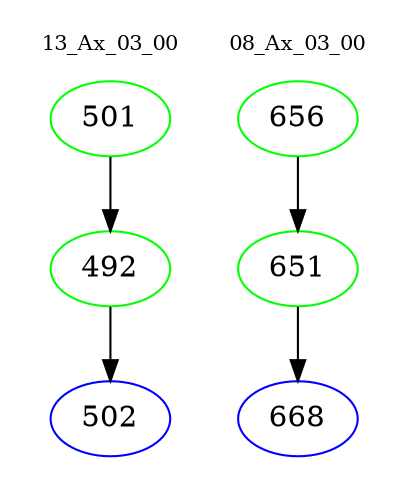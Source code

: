 digraph{
subgraph cluster_0 {
color = white
label = "13_Ax_03_00";
fontsize=10;
T0_501 [label="501", color="green"]
T0_501 -> T0_492 [color="black"]
T0_492 [label="492", color="green"]
T0_492 -> T0_502 [color="black"]
T0_502 [label="502", color="blue"]
}
subgraph cluster_1 {
color = white
label = "08_Ax_03_00";
fontsize=10;
T1_656 [label="656", color="green"]
T1_656 -> T1_651 [color="black"]
T1_651 [label="651", color="green"]
T1_651 -> T1_668 [color="black"]
T1_668 [label="668", color="blue"]
}
}

